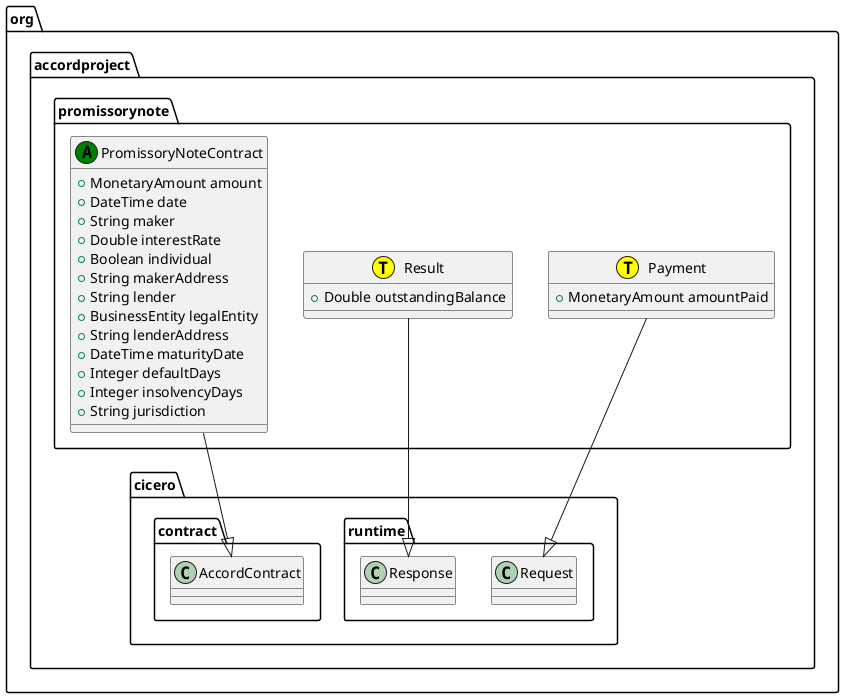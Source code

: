 @startuml
class org.accordproject.promissorynote.Payment << (T,yellow) >> {
   + MonetaryAmount amountPaid
}
org.accordproject.promissorynote.Payment --|> org.accordproject.cicero.runtime.Request
class org.accordproject.promissorynote.Result << (T,yellow) >> {
   + Double outstandingBalance
}
org.accordproject.promissorynote.Result --|> org.accordproject.cicero.runtime.Response
class org.accordproject.promissorynote.PromissoryNoteContract << (A,green) >> {
   + MonetaryAmount amount
   + DateTime date
   + String maker
   + Double interestRate
   + Boolean individual
   + String makerAddress
   + String lender
   + BusinessEntity legalEntity
   + String lenderAddress
   + DateTime maturityDate
   + Integer defaultDays
   + Integer insolvencyDays
   + String jurisdiction
}
org.accordproject.promissorynote.PromissoryNoteContract --|> org.accordproject.cicero.contract.AccordContract
@enduml
